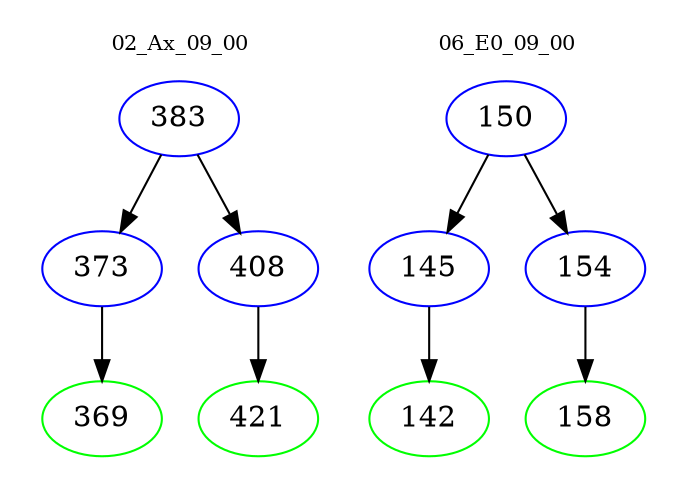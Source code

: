digraph{
subgraph cluster_0 {
color = white
label = "02_Ax_09_00";
fontsize=10;
T0_383 [label="383", color="blue"]
T0_383 -> T0_373 [color="black"]
T0_373 [label="373", color="blue"]
T0_373 -> T0_369 [color="black"]
T0_369 [label="369", color="green"]
T0_383 -> T0_408 [color="black"]
T0_408 [label="408", color="blue"]
T0_408 -> T0_421 [color="black"]
T0_421 [label="421", color="green"]
}
subgraph cluster_1 {
color = white
label = "06_E0_09_00";
fontsize=10;
T1_150 [label="150", color="blue"]
T1_150 -> T1_145 [color="black"]
T1_145 [label="145", color="blue"]
T1_145 -> T1_142 [color="black"]
T1_142 [label="142", color="green"]
T1_150 -> T1_154 [color="black"]
T1_154 [label="154", color="blue"]
T1_154 -> T1_158 [color="black"]
T1_158 [label="158", color="green"]
}
}
